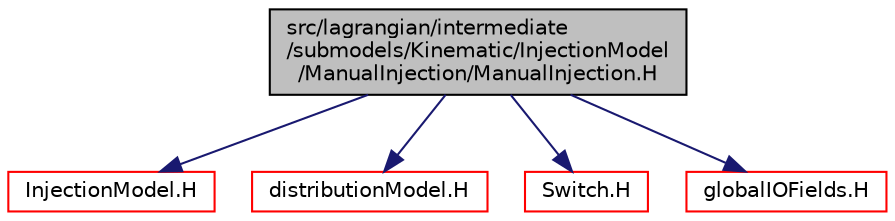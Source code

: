 digraph "src/lagrangian/intermediate/submodels/Kinematic/InjectionModel/ManualInjection/ManualInjection.H"
{
  bgcolor="transparent";
  edge [fontname="Helvetica",fontsize="10",labelfontname="Helvetica",labelfontsize="10"];
  node [fontname="Helvetica",fontsize="10",shape=record];
  Node1 [label="src/lagrangian/intermediate\l/submodels/Kinematic/InjectionModel\l/ManualInjection/ManualInjection.H",height=0.2,width=0.4,color="black", fillcolor="grey75", style="filled" fontcolor="black"];
  Node1 -> Node2 [color="midnightblue",fontsize="10",style="solid",fontname="Helvetica"];
  Node2 [label="InjectionModel.H",height=0.2,width=0.4,color="red",URL="$InjectionModel_8H.html"];
  Node1 -> Node3 [color="midnightblue",fontsize="10",style="solid",fontname="Helvetica"];
  Node3 [label="distributionModel.H",height=0.2,width=0.4,color="red",URL="$distributionModel_8H.html"];
  Node1 -> Node4 [color="midnightblue",fontsize="10",style="solid",fontname="Helvetica"];
  Node4 [label="Switch.H",height=0.2,width=0.4,color="red",URL="$Switch_8H.html"];
  Node1 -> Node5 [color="midnightblue",fontsize="10",style="solid",fontname="Helvetica"];
  Node5 [label="globalIOFields.H",height=0.2,width=0.4,color="red",URL="$globalIOFields_8H.html"];
}
